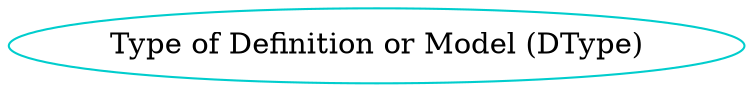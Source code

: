 digraph dtype {
    /* definitions for each type component */
	DType 	    [shape=oval, color=cyan3, label="Type of Definition or Model (DType)"];
}

/* dot -Tpng sample.dot -o sample.png */
